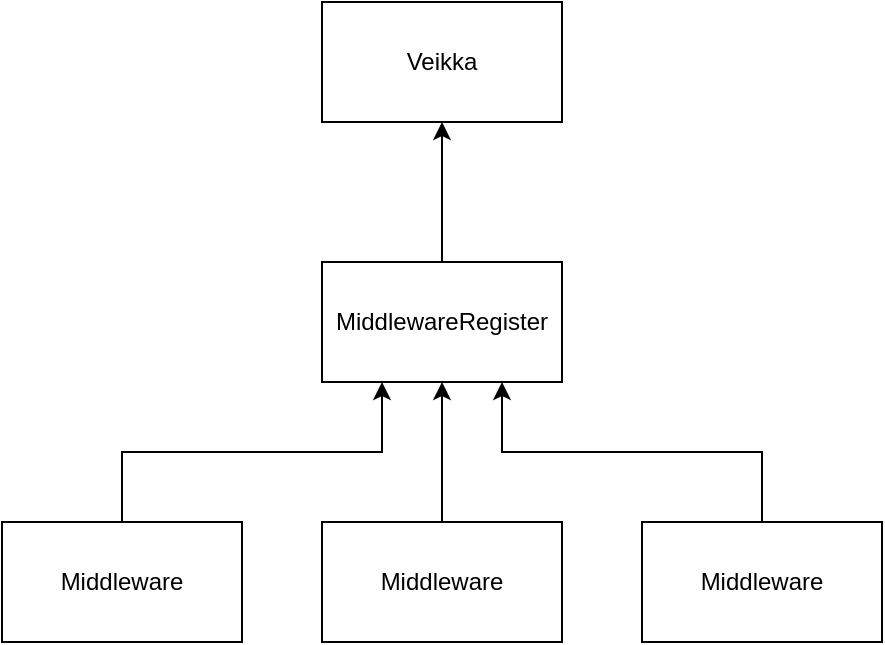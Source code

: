 <mxfile version="20.8.16" type="device"><diagram name="Sivu-1" id="vl19i5LvnksIu5MESxUA"><mxGraphModel dx="1098" dy="828" grid="1" gridSize="10" guides="1" tooltips="1" connect="1" arrows="1" fold="1" page="1" pageScale="1" pageWidth="827" pageHeight="1169" math="0" shadow="0"><root><mxCell id="0"/><mxCell id="1" parent="0"/><mxCell id="tvrF-aid4jl6bC6GXhIY-4" style="edgeStyle=orthogonalEdgeStyle;rounded=0;orthogonalLoop=1;jettySize=auto;html=1;entryX=0.5;entryY=1;entryDx=0;entryDy=0;" edge="1" parent="1" source="tvrF-aid4jl6bC6GXhIY-1" target="tvrF-aid4jl6bC6GXhIY-3"><mxGeometry relative="1" as="geometry"/></mxCell><mxCell id="tvrF-aid4jl6bC6GXhIY-1" value="MiddlewareRegister" style="rounded=0;whiteSpace=wrap;html=1;" vertex="1" parent="1"><mxGeometry x="240" y="190" width="120" height="60" as="geometry"/></mxCell><mxCell id="tvrF-aid4jl6bC6GXhIY-9" style="edgeStyle=orthogonalEdgeStyle;rounded=0;orthogonalLoop=1;jettySize=auto;html=1;exitX=0.5;exitY=0;exitDx=0;exitDy=0;entryX=0.25;entryY=1;entryDx=0;entryDy=0;" edge="1" parent="1" source="tvrF-aid4jl6bC6GXhIY-2" target="tvrF-aid4jl6bC6GXhIY-1"><mxGeometry relative="1" as="geometry"/></mxCell><mxCell id="tvrF-aid4jl6bC6GXhIY-2" value="Middleware" style="rounded=0;whiteSpace=wrap;html=1;" vertex="1" parent="1"><mxGeometry x="80" y="320" width="120" height="60" as="geometry"/></mxCell><mxCell id="tvrF-aid4jl6bC6GXhIY-3" value="Veikka" style="rounded=0;whiteSpace=wrap;html=1;" vertex="1" parent="1"><mxGeometry x="240" y="60" width="120" height="60" as="geometry"/></mxCell><mxCell id="tvrF-aid4jl6bC6GXhIY-7" style="edgeStyle=orthogonalEdgeStyle;rounded=0;orthogonalLoop=1;jettySize=auto;html=1;entryX=0.5;entryY=1;entryDx=0;entryDy=0;" edge="1" parent="1" source="tvrF-aid4jl6bC6GXhIY-5" target="tvrF-aid4jl6bC6GXhIY-1"><mxGeometry relative="1" as="geometry"/></mxCell><mxCell id="tvrF-aid4jl6bC6GXhIY-5" value="Middleware" style="rounded=0;whiteSpace=wrap;html=1;" vertex="1" parent="1"><mxGeometry x="240" y="320" width="120" height="60" as="geometry"/></mxCell><mxCell id="tvrF-aid4jl6bC6GXhIY-10" style="edgeStyle=orthogonalEdgeStyle;rounded=0;orthogonalLoop=1;jettySize=auto;html=1;exitX=0.5;exitY=0;exitDx=0;exitDy=0;entryX=0.75;entryY=1;entryDx=0;entryDy=0;" edge="1" parent="1" source="tvrF-aid4jl6bC6GXhIY-6" target="tvrF-aid4jl6bC6GXhIY-1"><mxGeometry relative="1" as="geometry"/></mxCell><mxCell id="tvrF-aid4jl6bC6GXhIY-6" value="Middleware" style="rounded=0;whiteSpace=wrap;html=1;" vertex="1" parent="1"><mxGeometry x="400" y="320" width="120" height="60" as="geometry"/></mxCell></root></mxGraphModel></diagram></mxfile>
